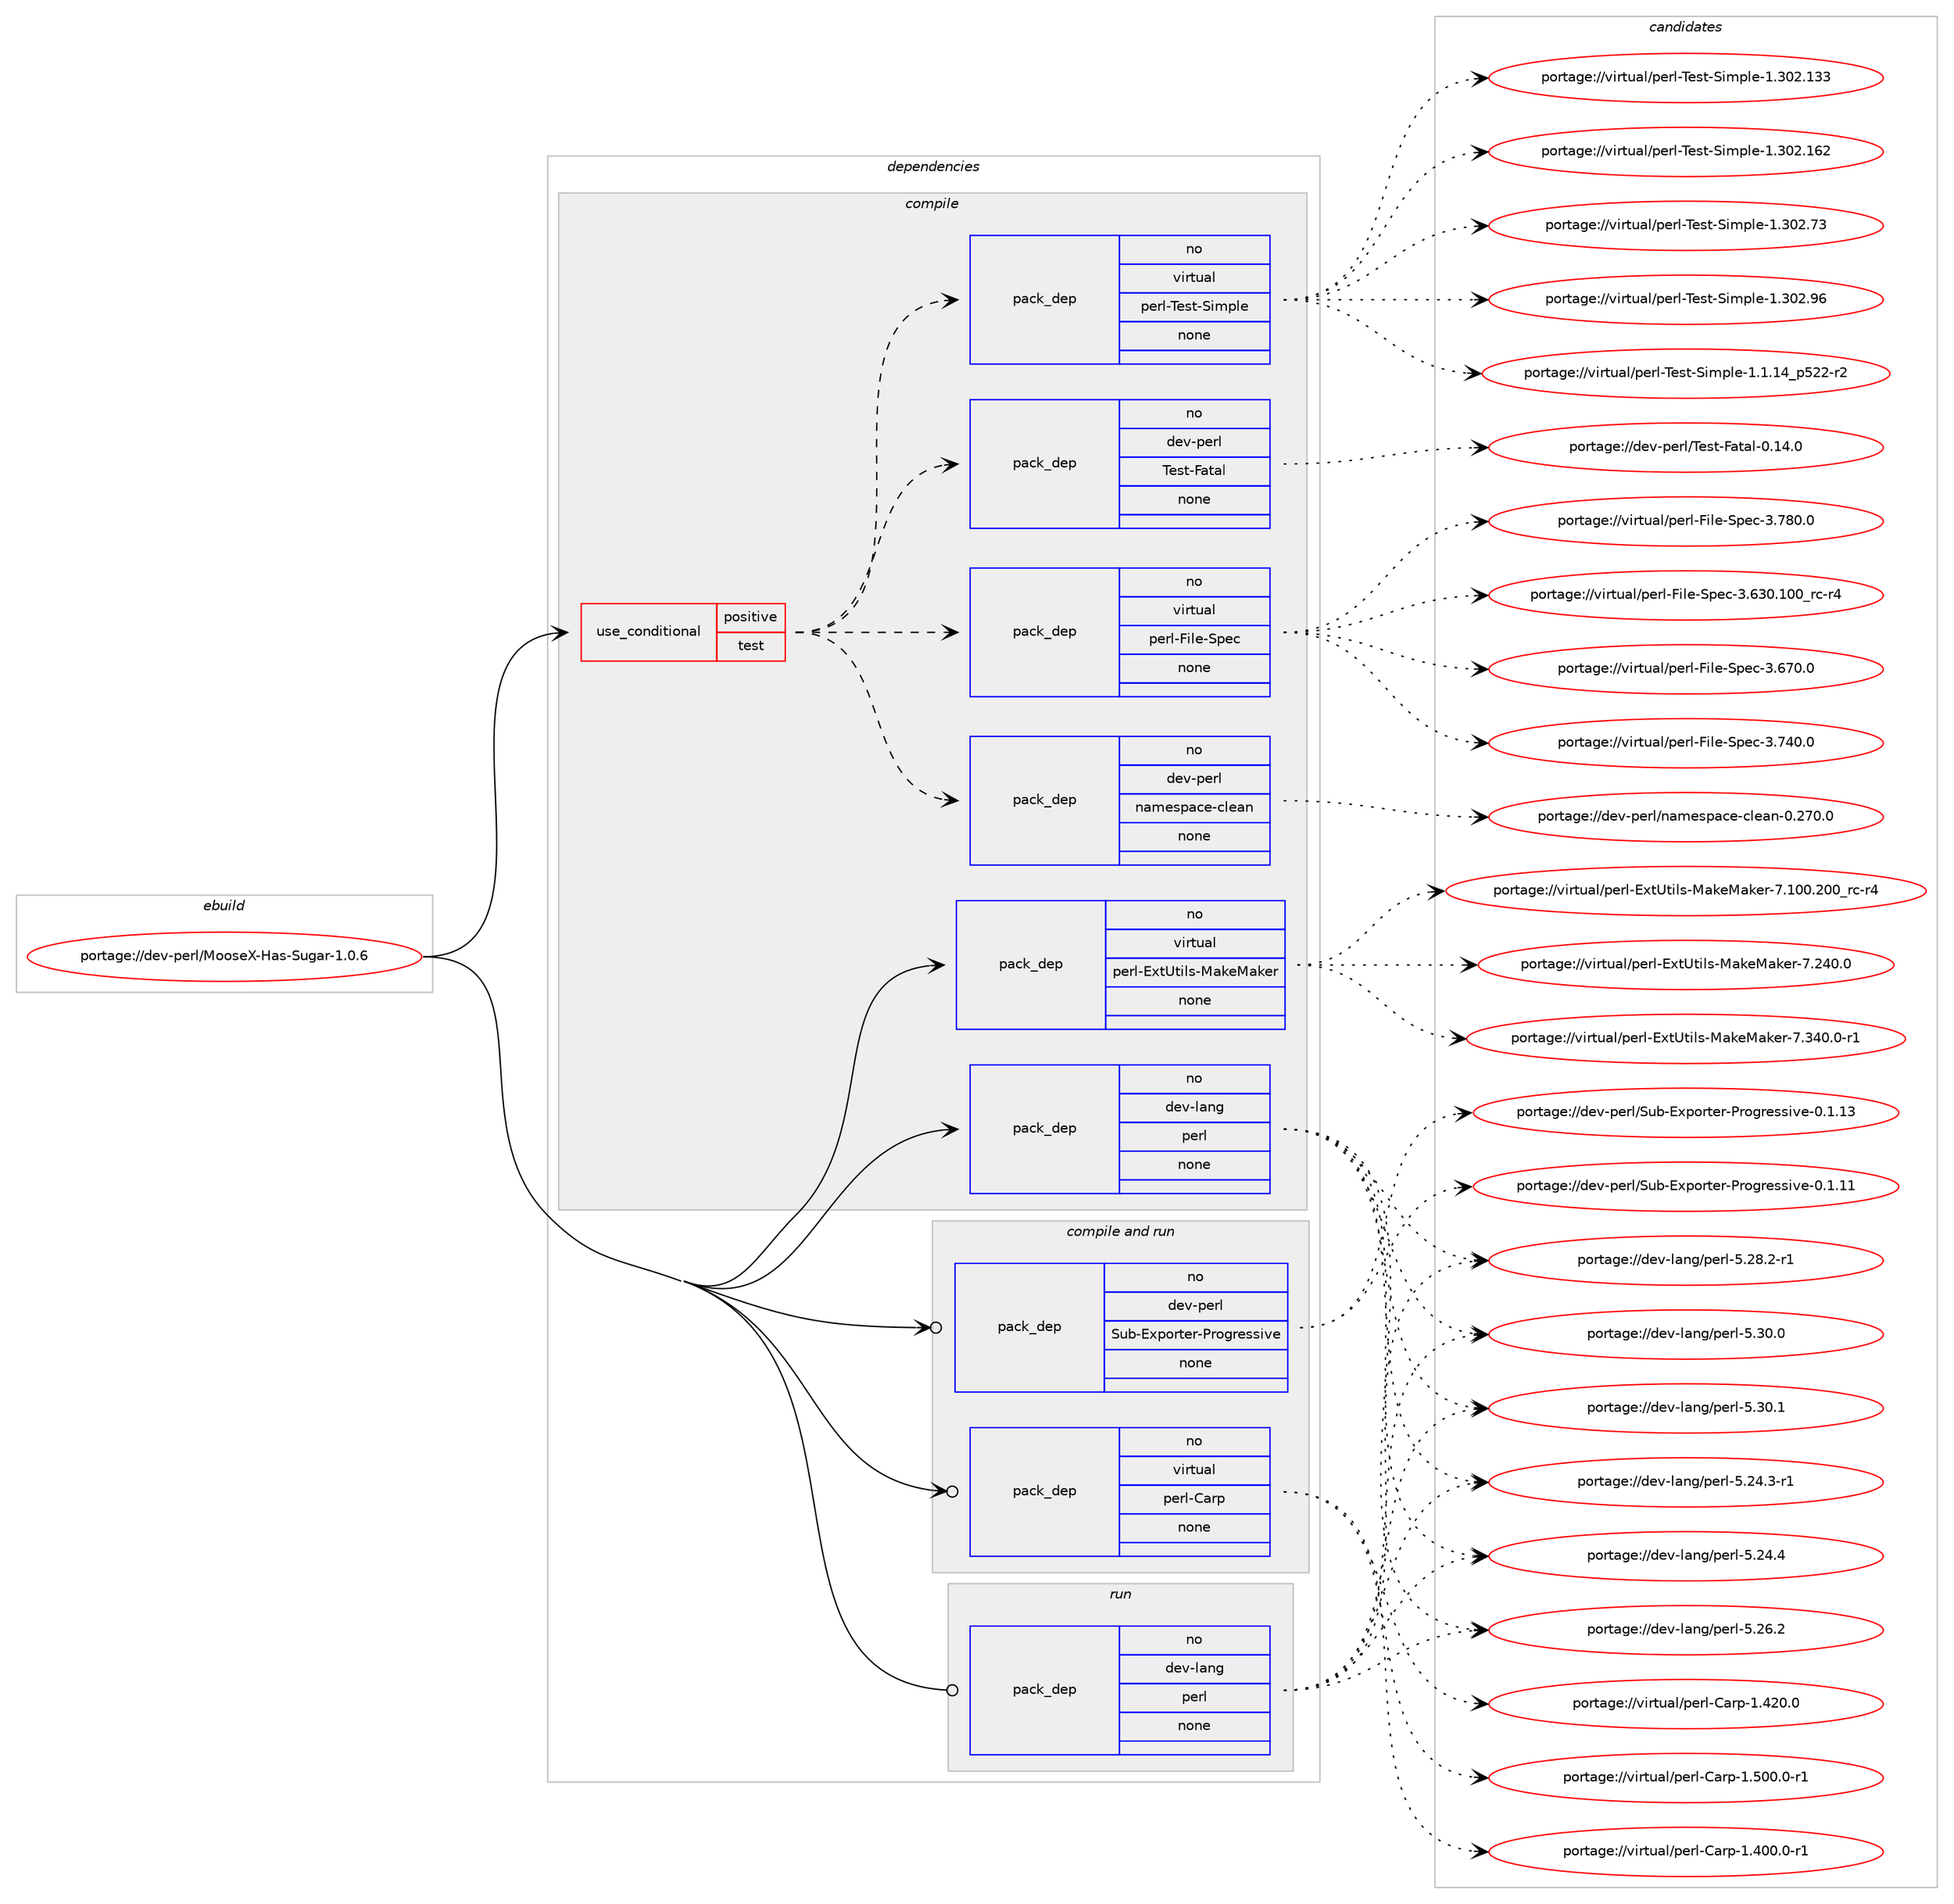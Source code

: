 digraph prolog {

# *************
# Graph options
# *************

newrank=true;
concentrate=true;
compound=true;
graph [rankdir=LR,fontname=Helvetica,fontsize=10,ranksep=1.5];#, ranksep=2.5, nodesep=0.2];
edge  [arrowhead=vee];
node  [fontname=Helvetica,fontsize=10];

# **********
# The ebuild
# **********

subgraph cluster_leftcol {
color=gray;
rank=same;
label=<<i>ebuild</i>>;
id [label="portage://dev-perl/MooseX-Has-Sugar-1.0.6", color=red, width=4, href="../dev-perl/MooseX-Has-Sugar-1.0.6.svg"];
}

# ****************
# The dependencies
# ****************

subgraph cluster_midcol {
color=gray;
label=<<i>dependencies</i>>;
subgraph cluster_compile {
fillcolor="#eeeeee";
style=filled;
label=<<i>compile</i>>;
subgraph cond23315 {
dependency117328 [label=<<TABLE BORDER="0" CELLBORDER="1" CELLSPACING="0" CELLPADDING="4"><TR><TD ROWSPAN="3" CELLPADDING="10">use_conditional</TD></TR><TR><TD>positive</TD></TR><TR><TD>test</TD></TR></TABLE>>, shape=none, color=red];
subgraph pack90832 {
dependency117329 [label=<<TABLE BORDER="0" CELLBORDER="1" CELLSPACING="0" CELLPADDING="4" WIDTH="220"><TR><TD ROWSPAN="6" CELLPADDING="30">pack_dep</TD></TR><TR><TD WIDTH="110">no</TD></TR><TR><TD>virtual</TD></TR><TR><TD>perl-File-Spec</TD></TR><TR><TD>none</TD></TR><TR><TD></TD></TR></TABLE>>, shape=none, color=blue];
}
dependency117328:e -> dependency117329:w [weight=20,style="dashed",arrowhead="vee"];
subgraph pack90833 {
dependency117330 [label=<<TABLE BORDER="0" CELLBORDER="1" CELLSPACING="0" CELLPADDING="4" WIDTH="220"><TR><TD ROWSPAN="6" CELLPADDING="30">pack_dep</TD></TR><TR><TD WIDTH="110">no</TD></TR><TR><TD>dev-perl</TD></TR><TR><TD>Test-Fatal</TD></TR><TR><TD>none</TD></TR><TR><TD></TD></TR></TABLE>>, shape=none, color=blue];
}
dependency117328:e -> dependency117330:w [weight=20,style="dashed",arrowhead="vee"];
subgraph pack90834 {
dependency117331 [label=<<TABLE BORDER="0" CELLBORDER="1" CELLSPACING="0" CELLPADDING="4" WIDTH="220"><TR><TD ROWSPAN="6" CELLPADDING="30">pack_dep</TD></TR><TR><TD WIDTH="110">no</TD></TR><TR><TD>virtual</TD></TR><TR><TD>perl-Test-Simple</TD></TR><TR><TD>none</TD></TR><TR><TD></TD></TR></TABLE>>, shape=none, color=blue];
}
dependency117328:e -> dependency117331:w [weight=20,style="dashed",arrowhead="vee"];
subgraph pack90835 {
dependency117332 [label=<<TABLE BORDER="0" CELLBORDER="1" CELLSPACING="0" CELLPADDING="4" WIDTH="220"><TR><TD ROWSPAN="6" CELLPADDING="30">pack_dep</TD></TR><TR><TD WIDTH="110">no</TD></TR><TR><TD>dev-perl</TD></TR><TR><TD>namespace-clean</TD></TR><TR><TD>none</TD></TR><TR><TD></TD></TR></TABLE>>, shape=none, color=blue];
}
dependency117328:e -> dependency117332:w [weight=20,style="dashed",arrowhead="vee"];
}
id:e -> dependency117328:w [weight=20,style="solid",arrowhead="vee"];
subgraph pack90836 {
dependency117333 [label=<<TABLE BORDER="0" CELLBORDER="1" CELLSPACING="0" CELLPADDING="4" WIDTH="220"><TR><TD ROWSPAN="6" CELLPADDING="30">pack_dep</TD></TR><TR><TD WIDTH="110">no</TD></TR><TR><TD>dev-lang</TD></TR><TR><TD>perl</TD></TR><TR><TD>none</TD></TR><TR><TD></TD></TR></TABLE>>, shape=none, color=blue];
}
id:e -> dependency117333:w [weight=20,style="solid",arrowhead="vee"];
subgraph pack90837 {
dependency117334 [label=<<TABLE BORDER="0" CELLBORDER="1" CELLSPACING="0" CELLPADDING="4" WIDTH="220"><TR><TD ROWSPAN="6" CELLPADDING="30">pack_dep</TD></TR><TR><TD WIDTH="110">no</TD></TR><TR><TD>virtual</TD></TR><TR><TD>perl-ExtUtils-MakeMaker</TD></TR><TR><TD>none</TD></TR><TR><TD></TD></TR></TABLE>>, shape=none, color=blue];
}
id:e -> dependency117334:w [weight=20,style="solid",arrowhead="vee"];
}
subgraph cluster_compileandrun {
fillcolor="#eeeeee";
style=filled;
label=<<i>compile and run</i>>;
subgraph pack90838 {
dependency117335 [label=<<TABLE BORDER="0" CELLBORDER="1" CELLSPACING="0" CELLPADDING="4" WIDTH="220"><TR><TD ROWSPAN="6" CELLPADDING="30">pack_dep</TD></TR><TR><TD WIDTH="110">no</TD></TR><TR><TD>dev-perl</TD></TR><TR><TD>Sub-Exporter-Progressive</TD></TR><TR><TD>none</TD></TR><TR><TD></TD></TR></TABLE>>, shape=none, color=blue];
}
id:e -> dependency117335:w [weight=20,style="solid",arrowhead="odotvee"];
subgraph pack90839 {
dependency117336 [label=<<TABLE BORDER="0" CELLBORDER="1" CELLSPACING="0" CELLPADDING="4" WIDTH="220"><TR><TD ROWSPAN="6" CELLPADDING="30">pack_dep</TD></TR><TR><TD WIDTH="110">no</TD></TR><TR><TD>virtual</TD></TR><TR><TD>perl-Carp</TD></TR><TR><TD>none</TD></TR><TR><TD></TD></TR></TABLE>>, shape=none, color=blue];
}
id:e -> dependency117336:w [weight=20,style="solid",arrowhead="odotvee"];
}
subgraph cluster_run {
fillcolor="#eeeeee";
style=filled;
label=<<i>run</i>>;
subgraph pack90840 {
dependency117337 [label=<<TABLE BORDER="0" CELLBORDER="1" CELLSPACING="0" CELLPADDING="4" WIDTH="220"><TR><TD ROWSPAN="6" CELLPADDING="30">pack_dep</TD></TR><TR><TD WIDTH="110">no</TD></TR><TR><TD>dev-lang</TD></TR><TR><TD>perl</TD></TR><TR><TD>none</TD></TR><TR><TD></TD></TR></TABLE>>, shape=none, color=blue];
}
id:e -> dependency117337:w [weight=20,style="solid",arrowhead="odot"];
}
}

# **************
# The candidates
# **************

subgraph cluster_choices {
rank=same;
color=gray;
label=<<i>candidates</i>>;

subgraph choice90832 {
color=black;
nodesep=1;
choiceportage118105114116117971084711210111410845701051081014583112101994551465451484649484895114994511452 [label="portage://virtual/perl-File-Spec-3.630.100_rc-r4", color=red, width=4,href="../virtual/perl-File-Spec-3.630.100_rc-r4.svg"];
choiceportage118105114116117971084711210111410845701051081014583112101994551465455484648 [label="portage://virtual/perl-File-Spec-3.670.0", color=red, width=4,href="../virtual/perl-File-Spec-3.670.0.svg"];
choiceportage118105114116117971084711210111410845701051081014583112101994551465552484648 [label="portage://virtual/perl-File-Spec-3.740.0", color=red, width=4,href="../virtual/perl-File-Spec-3.740.0.svg"];
choiceportage118105114116117971084711210111410845701051081014583112101994551465556484648 [label="portage://virtual/perl-File-Spec-3.780.0", color=red, width=4,href="../virtual/perl-File-Spec-3.780.0.svg"];
dependency117329:e -> choiceportage118105114116117971084711210111410845701051081014583112101994551465451484649484895114994511452:w [style=dotted,weight="100"];
dependency117329:e -> choiceportage118105114116117971084711210111410845701051081014583112101994551465455484648:w [style=dotted,weight="100"];
dependency117329:e -> choiceportage118105114116117971084711210111410845701051081014583112101994551465552484648:w [style=dotted,weight="100"];
dependency117329:e -> choiceportage118105114116117971084711210111410845701051081014583112101994551465556484648:w [style=dotted,weight="100"];
}
subgraph choice90833 {
color=black;
nodesep=1;
choiceportage1001011184511210111410847841011151164570971169710845484649524648 [label="portage://dev-perl/Test-Fatal-0.14.0", color=red, width=4,href="../dev-perl/Test-Fatal-0.14.0.svg"];
dependency117330:e -> choiceportage1001011184511210111410847841011151164570971169710845484649524648:w [style=dotted,weight="100"];
}
subgraph choice90834 {
color=black;
nodesep=1;
choiceportage11810511411611797108471121011141084584101115116458310510911210810145494649464952951125350504511450 [label="portage://virtual/perl-Test-Simple-1.1.14_p522-r2", color=red, width=4,href="../virtual/perl-Test-Simple-1.1.14_p522-r2.svg"];
choiceportage11810511411611797108471121011141084584101115116458310510911210810145494651485046495151 [label="portage://virtual/perl-Test-Simple-1.302.133", color=red, width=4,href="../virtual/perl-Test-Simple-1.302.133.svg"];
choiceportage11810511411611797108471121011141084584101115116458310510911210810145494651485046495450 [label="portage://virtual/perl-Test-Simple-1.302.162", color=red, width=4,href="../virtual/perl-Test-Simple-1.302.162.svg"];
choiceportage118105114116117971084711210111410845841011151164583105109112108101454946514850465551 [label="portage://virtual/perl-Test-Simple-1.302.73", color=red, width=4,href="../virtual/perl-Test-Simple-1.302.73.svg"];
choiceportage118105114116117971084711210111410845841011151164583105109112108101454946514850465754 [label="portage://virtual/perl-Test-Simple-1.302.96", color=red, width=4,href="../virtual/perl-Test-Simple-1.302.96.svg"];
dependency117331:e -> choiceportage11810511411611797108471121011141084584101115116458310510911210810145494649464952951125350504511450:w [style=dotted,weight="100"];
dependency117331:e -> choiceportage11810511411611797108471121011141084584101115116458310510911210810145494651485046495151:w [style=dotted,weight="100"];
dependency117331:e -> choiceportage11810511411611797108471121011141084584101115116458310510911210810145494651485046495450:w [style=dotted,weight="100"];
dependency117331:e -> choiceportage118105114116117971084711210111410845841011151164583105109112108101454946514850465551:w [style=dotted,weight="100"];
dependency117331:e -> choiceportage118105114116117971084711210111410845841011151164583105109112108101454946514850465754:w [style=dotted,weight="100"];
}
subgraph choice90835 {
color=black;
nodesep=1;
choiceportage10010111845112101114108471109710910111511297991014599108101971104548465055484648 [label="portage://dev-perl/namespace-clean-0.270.0", color=red, width=4,href="../dev-perl/namespace-clean-0.270.0.svg"];
dependency117332:e -> choiceportage10010111845112101114108471109710910111511297991014599108101971104548465055484648:w [style=dotted,weight="100"];
}
subgraph choice90836 {
color=black;
nodesep=1;
choiceportage100101118451089711010347112101114108455346505246514511449 [label="portage://dev-lang/perl-5.24.3-r1", color=red, width=4,href="../dev-lang/perl-5.24.3-r1.svg"];
choiceportage10010111845108971101034711210111410845534650524652 [label="portage://dev-lang/perl-5.24.4", color=red, width=4,href="../dev-lang/perl-5.24.4.svg"];
choiceportage10010111845108971101034711210111410845534650544650 [label="portage://dev-lang/perl-5.26.2", color=red, width=4,href="../dev-lang/perl-5.26.2.svg"];
choiceportage100101118451089711010347112101114108455346505646504511449 [label="portage://dev-lang/perl-5.28.2-r1", color=red, width=4,href="../dev-lang/perl-5.28.2-r1.svg"];
choiceportage10010111845108971101034711210111410845534651484648 [label="portage://dev-lang/perl-5.30.0", color=red, width=4,href="../dev-lang/perl-5.30.0.svg"];
choiceportage10010111845108971101034711210111410845534651484649 [label="portage://dev-lang/perl-5.30.1", color=red, width=4,href="../dev-lang/perl-5.30.1.svg"];
dependency117333:e -> choiceportage100101118451089711010347112101114108455346505246514511449:w [style=dotted,weight="100"];
dependency117333:e -> choiceportage10010111845108971101034711210111410845534650524652:w [style=dotted,weight="100"];
dependency117333:e -> choiceportage10010111845108971101034711210111410845534650544650:w [style=dotted,weight="100"];
dependency117333:e -> choiceportage100101118451089711010347112101114108455346505646504511449:w [style=dotted,weight="100"];
dependency117333:e -> choiceportage10010111845108971101034711210111410845534651484648:w [style=dotted,weight="100"];
dependency117333:e -> choiceportage10010111845108971101034711210111410845534651484649:w [style=dotted,weight="100"];
}
subgraph choice90837 {
color=black;
nodesep=1;
choiceportage118105114116117971084711210111410845691201168511610510811545779710710177971071011144555464948484650484895114994511452 [label="portage://virtual/perl-ExtUtils-MakeMaker-7.100.200_rc-r4", color=red, width=4,href="../virtual/perl-ExtUtils-MakeMaker-7.100.200_rc-r4.svg"];
choiceportage118105114116117971084711210111410845691201168511610510811545779710710177971071011144555465052484648 [label="portage://virtual/perl-ExtUtils-MakeMaker-7.240.0", color=red, width=4,href="../virtual/perl-ExtUtils-MakeMaker-7.240.0.svg"];
choiceportage1181051141161179710847112101114108456912011685116105108115457797107101779710710111445554651524846484511449 [label="portage://virtual/perl-ExtUtils-MakeMaker-7.340.0-r1", color=red, width=4,href="../virtual/perl-ExtUtils-MakeMaker-7.340.0-r1.svg"];
dependency117334:e -> choiceportage118105114116117971084711210111410845691201168511610510811545779710710177971071011144555464948484650484895114994511452:w [style=dotted,weight="100"];
dependency117334:e -> choiceportage118105114116117971084711210111410845691201168511610510811545779710710177971071011144555465052484648:w [style=dotted,weight="100"];
dependency117334:e -> choiceportage1181051141161179710847112101114108456912011685116105108115457797107101779710710111445554651524846484511449:w [style=dotted,weight="100"];
}
subgraph choice90838 {
color=black;
nodesep=1;
choiceportage100101118451121011141084783117984569120112111114116101114458011411110311410111511510511810145484649464949 [label="portage://dev-perl/Sub-Exporter-Progressive-0.1.11", color=red, width=4,href="../dev-perl/Sub-Exporter-Progressive-0.1.11.svg"];
choiceportage100101118451121011141084783117984569120112111114116101114458011411110311410111511510511810145484649464951 [label="portage://dev-perl/Sub-Exporter-Progressive-0.1.13", color=red, width=4,href="../dev-perl/Sub-Exporter-Progressive-0.1.13.svg"];
dependency117335:e -> choiceportage100101118451121011141084783117984569120112111114116101114458011411110311410111511510511810145484649464949:w [style=dotted,weight="100"];
dependency117335:e -> choiceportage100101118451121011141084783117984569120112111114116101114458011411110311410111511510511810145484649464951:w [style=dotted,weight="100"];
}
subgraph choice90839 {
color=black;
nodesep=1;
choiceportage118105114116117971084711210111410845679711411245494652484846484511449 [label="portage://virtual/perl-Carp-1.400.0-r1", color=red, width=4,href="../virtual/perl-Carp-1.400.0-r1.svg"];
choiceportage11810511411611797108471121011141084567971141124549465250484648 [label="portage://virtual/perl-Carp-1.420.0", color=red, width=4,href="../virtual/perl-Carp-1.420.0.svg"];
choiceportage118105114116117971084711210111410845679711411245494653484846484511449 [label="portage://virtual/perl-Carp-1.500.0-r1", color=red, width=4,href="../virtual/perl-Carp-1.500.0-r1.svg"];
dependency117336:e -> choiceportage118105114116117971084711210111410845679711411245494652484846484511449:w [style=dotted,weight="100"];
dependency117336:e -> choiceportage11810511411611797108471121011141084567971141124549465250484648:w [style=dotted,weight="100"];
dependency117336:e -> choiceportage118105114116117971084711210111410845679711411245494653484846484511449:w [style=dotted,weight="100"];
}
subgraph choice90840 {
color=black;
nodesep=1;
choiceportage100101118451089711010347112101114108455346505246514511449 [label="portage://dev-lang/perl-5.24.3-r1", color=red, width=4,href="../dev-lang/perl-5.24.3-r1.svg"];
choiceportage10010111845108971101034711210111410845534650524652 [label="portage://dev-lang/perl-5.24.4", color=red, width=4,href="../dev-lang/perl-5.24.4.svg"];
choiceportage10010111845108971101034711210111410845534650544650 [label="portage://dev-lang/perl-5.26.2", color=red, width=4,href="../dev-lang/perl-5.26.2.svg"];
choiceportage100101118451089711010347112101114108455346505646504511449 [label="portage://dev-lang/perl-5.28.2-r1", color=red, width=4,href="../dev-lang/perl-5.28.2-r1.svg"];
choiceportage10010111845108971101034711210111410845534651484648 [label="portage://dev-lang/perl-5.30.0", color=red, width=4,href="../dev-lang/perl-5.30.0.svg"];
choiceportage10010111845108971101034711210111410845534651484649 [label="portage://dev-lang/perl-5.30.1", color=red, width=4,href="../dev-lang/perl-5.30.1.svg"];
dependency117337:e -> choiceportage100101118451089711010347112101114108455346505246514511449:w [style=dotted,weight="100"];
dependency117337:e -> choiceportage10010111845108971101034711210111410845534650524652:w [style=dotted,weight="100"];
dependency117337:e -> choiceportage10010111845108971101034711210111410845534650544650:w [style=dotted,weight="100"];
dependency117337:e -> choiceportage100101118451089711010347112101114108455346505646504511449:w [style=dotted,weight="100"];
dependency117337:e -> choiceportage10010111845108971101034711210111410845534651484648:w [style=dotted,weight="100"];
dependency117337:e -> choiceportage10010111845108971101034711210111410845534651484649:w [style=dotted,weight="100"];
}
}

}
